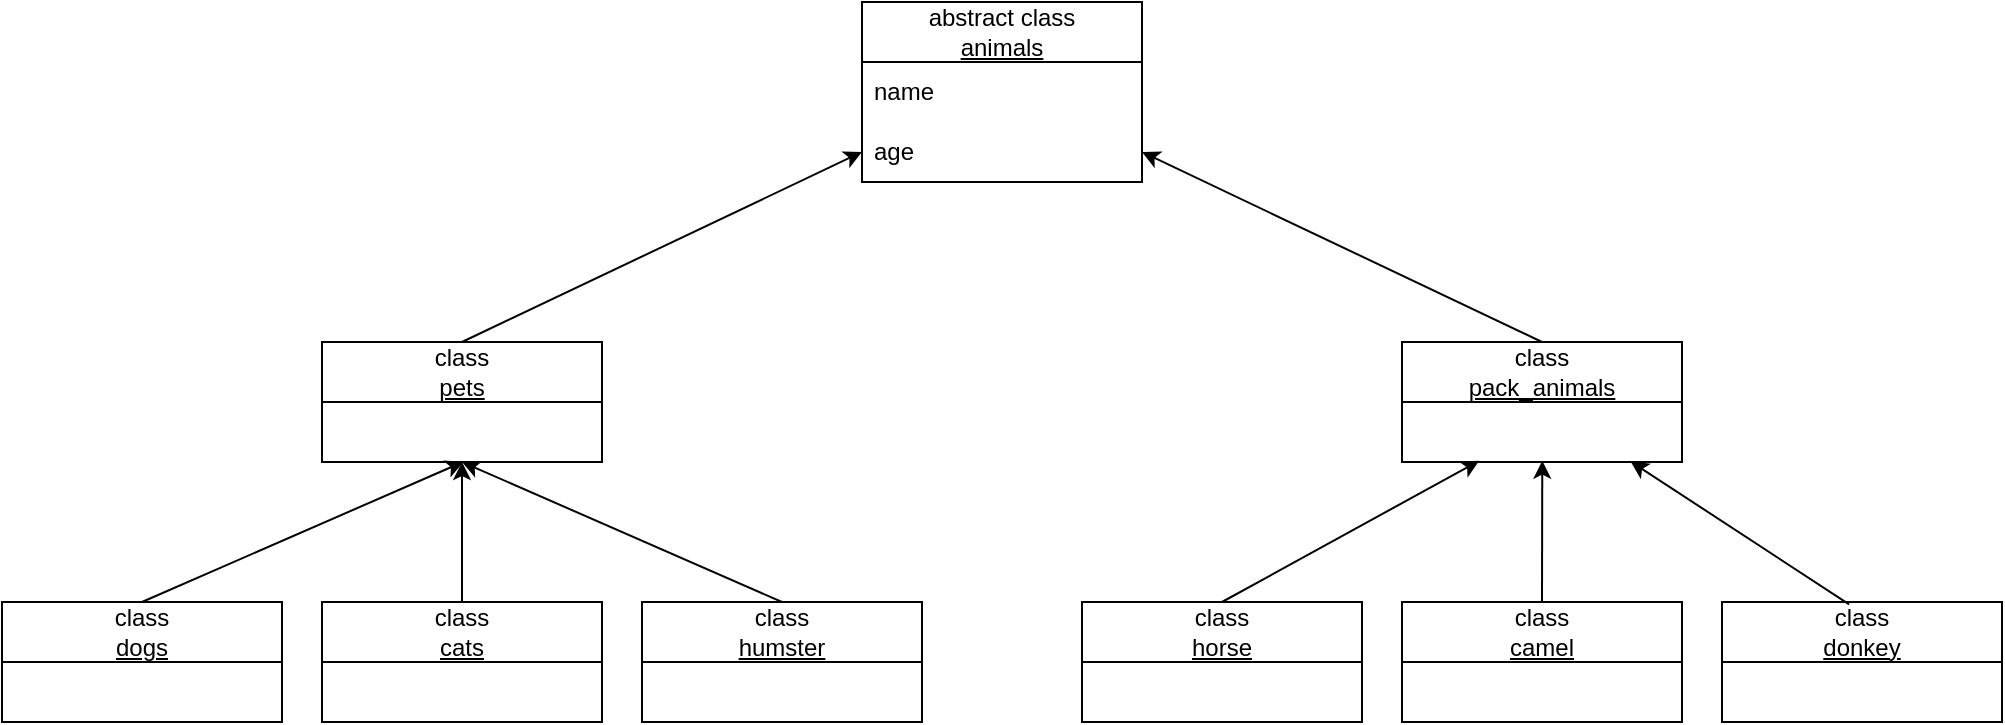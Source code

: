 <mxfile version="21.1.8" type="github">
  <diagram name="Page-1" id="QW2edVtM4x1Y-tCMq49f">
    <mxGraphModel dx="2715" dy="1156" grid="1" gridSize="10" guides="1" tooltips="1" connect="1" arrows="1" fold="1" page="1" pageScale="1" pageWidth="827" pageHeight="1169" math="0" shadow="0">
      <root>
        <mxCell id="0" />
        <mxCell id="1" parent="0" />
        <mxCell id="9PZWjTOa6fIL-mQ5FGQS-2" value="abstract class&lt;br&gt;&lt;u&gt;animals&lt;/u&gt;" style="swimlane;fontStyle=0;childLayout=stackLayout;horizontal=1;startSize=30;horizontalStack=0;resizeParent=1;resizeParentMax=0;resizeLast=0;collapsible=1;marginBottom=0;whiteSpace=wrap;html=1;" vertex="1" parent="1">
          <mxGeometry x="390" y="60" width="140" height="90" as="geometry" />
        </mxCell>
        <mxCell id="9PZWjTOa6fIL-mQ5FGQS-3" value="name" style="text;strokeColor=none;fillColor=none;align=left;verticalAlign=middle;spacingLeft=4;spacingRight=4;overflow=hidden;points=[[0,0.5],[1,0.5]];portConstraint=eastwest;rotatable=0;whiteSpace=wrap;html=1;" vertex="1" parent="9PZWjTOa6fIL-mQ5FGQS-2">
          <mxGeometry y="30" width="140" height="30" as="geometry" />
        </mxCell>
        <mxCell id="9PZWjTOa6fIL-mQ5FGQS-4" value="age" style="text;strokeColor=none;fillColor=none;align=left;verticalAlign=middle;spacingLeft=4;spacingRight=4;overflow=hidden;points=[[0,0.5],[1,0.5]];portConstraint=eastwest;rotatable=0;whiteSpace=wrap;html=1;" vertex="1" parent="9PZWjTOa6fIL-mQ5FGQS-2">
          <mxGeometry y="60" width="140" height="30" as="geometry" />
        </mxCell>
        <mxCell id="9PZWjTOa6fIL-mQ5FGQS-6" value="class&lt;br&gt;&lt;u&gt;pets&lt;/u&gt;" style="swimlane;fontStyle=0;childLayout=stackLayout;horizontal=1;startSize=30;horizontalStack=0;resizeParent=1;resizeParentMax=0;resizeLast=0;collapsible=1;marginBottom=0;whiteSpace=wrap;html=1;" vertex="1" parent="1">
          <mxGeometry x="120" y="230" width="140" height="60" as="geometry" />
        </mxCell>
        <mxCell id="9PZWjTOa6fIL-mQ5FGQS-10" value="class&lt;br&gt;&lt;u&gt;dogs&lt;/u&gt;" style="swimlane;fontStyle=0;childLayout=stackLayout;horizontal=1;startSize=30;horizontalStack=0;resizeParent=1;resizeParentMax=0;resizeLast=0;collapsible=1;marginBottom=0;whiteSpace=wrap;html=1;" vertex="1" parent="1">
          <mxGeometry x="-40" y="360" width="140" height="60" as="geometry" />
        </mxCell>
        <mxCell id="9PZWjTOa6fIL-mQ5FGQS-14" value="class&lt;br&gt;&lt;u&gt;cats&lt;/u&gt;" style="swimlane;fontStyle=0;childLayout=stackLayout;horizontal=1;startSize=30;horizontalStack=0;resizeParent=1;resizeParentMax=0;resizeLast=0;collapsible=1;marginBottom=0;whiteSpace=wrap;html=1;" vertex="1" parent="1">
          <mxGeometry x="120" y="360" width="140" height="60" as="geometry" />
        </mxCell>
        <mxCell id="9PZWjTOa6fIL-mQ5FGQS-20" value="class&lt;br&gt;&lt;u&gt;humster&lt;/u&gt;" style="swimlane;fontStyle=0;childLayout=stackLayout;horizontal=1;startSize=30;horizontalStack=0;resizeParent=1;resizeParentMax=0;resizeLast=0;collapsible=1;marginBottom=0;whiteSpace=wrap;html=1;" vertex="1" parent="1">
          <mxGeometry x="280" y="360" width="140" height="60" as="geometry" />
        </mxCell>
        <mxCell id="9PZWjTOa6fIL-mQ5FGQS-22" value="class&lt;br&gt;&lt;u&gt;pack_animals&lt;/u&gt;" style="swimlane;fontStyle=0;childLayout=stackLayout;horizontal=1;startSize=30;horizontalStack=0;resizeParent=1;resizeParentMax=0;resizeLast=0;collapsible=1;marginBottom=0;whiteSpace=wrap;html=1;" vertex="1" parent="1">
          <mxGeometry x="660" y="230" width="140" height="60" as="geometry" />
        </mxCell>
        <mxCell id="9PZWjTOa6fIL-mQ5FGQS-24" value="class&lt;br&gt;&lt;u&gt;horse&lt;/u&gt;" style="swimlane;fontStyle=0;childLayout=stackLayout;horizontal=1;startSize=30;horizontalStack=0;resizeParent=1;resizeParentMax=0;resizeLast=0;collapsible=1;marginBottom=0;whiteSpace=wrap;html=1;" vertex="1" parent="1">
          <mxGeometry x="500" y="360" width="140" height="60" as="geometry" />
        </mxCell>
        <mxCell id="9PZWjTOa6fIL-mQ5FGQS-26" value="class&lt;br&gt;&lt;u&gt;camel&lt;/u&gt;" style="swimlane;fontStyle=0;childLayout=stackLayout;horizontal=1;startSize=30;horizontalStack=0;resizeParent=1;resizeParentMax=0;resizeLast=0;collapsible=1;marginBottom=0;whiteSpace=wrap;html=1;" vertex="1" parent="1">
          <mxGeometry x="660" y="360" width="140" height="60" as="geometry" />
        </mxCell>
        <mxCell id="9PZWjTOa6fIL-mQ5FGQS-28" value="class&lt;br&gt;&lt;u&gt;donkey&lt;/u&gt;" style="swimlane;fontStyle=0;childLayout=stackLayout;horizontal=1;startSize=30;horizontalStack=0;resizeParent=1;resizeParentMax=0;resizeLast=0;collapsible=1;marginBottom=0;whiteSpace=wrap;html=1;" vertex="1" parent="1">
          <mxGeometry x="820" y="360" width="140" height="60" as="geometry" />
        </mxCell>
        <mxCell id="9PZWjTOa6fIL-mQ5FGQS-34" value="" style="endArrow=classic;html=1;rounded=0;entryX=0.506;entryY=0.994;entryDx=0;entryDy=0;entryPerimeter=0;exitX=0.5;exitY=0;exitDx=0;exitDy=0;" edge="1" parent="1" source="9PZWjTOa6fIL-mQ5FGQS-10">
          <mxGeometry width="50" height="50" relative="1" as="geometry">
            <mxPoint x="290" y="450" as="sourcePoint" />
            <mxPoint x="190.84" y="289.82" as="targetPoint" />
          </mxGeometry>
        </mxCell>
        <mxCell id="9PZWjTOa6fIL-mQ5FGQS-35" value="" style="endArrow=classic;html=1;rounded=0;exitX=0.5;exitY=0;exitDx=0;exitDy=0;" edge="1" parent="1" source="9PZWjTOa6fIL-mQ5FGQS-14">
          <mxGeometry width="50" height="50" relative="1" as="geometry">
            <mxPoint x="290" y="450" as="sourcePoint" />
            <mxPoint x="190" y="290" as="targetPoint" />
          </mxGeometry>
        </mxCell>
        <mxCell id="9PZWjTOa6fIL-mQ5FGQS-36" value="" style="endArrow=classic;html=1;rounded=0;exitX=0.5;exitY=0;exitDx=0;exitDy=0;" edge="1" parent="1" source="9PZWjTOa6fIL-mQ5FGQS-20">
          <mxGeometry width="50" height="50" relative="1" as="geometry">
            <mxPoint x="40" y="370" as="sourcePoint" />
            <mxPoint x="190" y="290" as="targetPoint" />
          </mxGeometry>
        </mxCell>
        <mxCell id="9PZWjTOa6fIL-mQ5FGQS-37" value="" style="endArrow=classic;html=1;rounded=0;exitX=0.5;exitY=0;exitDx=0;exitDy=0;entryX=0.276;entryY=0.978;entryDx=0;entryDy=0;entryPerimeter=0;" edge="1" parent="1" source="9PZWjTOa6fIL-mQ5FGQS-24">
          <mxGeometry width="50" height="50" relative="1" as="geometry">
            <mxPoint x="560" y="400" as="sourcePoint" />
            <mxPoint x="698.64" y="289.34" as="targetPoint" />
          </mxGeometry>
        </mxCell>
        <mxCell id="9PZWjTOa6fIL-mQ5FGQS-38" value="" style="endArrow=classic;html=1;rounded=0;exitX=0.5;exitY=0;exitDx=0;exitDy=0;entryX=0.501;entryY=0.978;entryDx=0;entryDy=0;entryPerimeter=0;" edge="1" parent="1" source="9PZWjTOa6fIL-mQ5FGQS-26">
          <mxGeometry width="50" height="50" relative="1" as="geometry">
            <mxPoint x="660" y="330" as="sourcePoint" />
            <mxPoint x="730.14" y="289.34" as="targetPoint" />
          </mxGeometry>
        </mxCell>
        <mxCell id="9PZWjTOa6fIL-mQ5FGQS-39" value="" style="endArrow=classic;html=1;rounded=0;exitX=0.454;exitY=0.02;exitDx=0;exitDy=0;exitPerimeter=0;entryX=0.816;entryY=0.989;entryDx=0;entryDy=0;entryPerimeter=0;" edge="1" parent="1" source="9PZWjTOa6fIL-mQ5FGQS-28">
          <mxGeometry width="50" height="50" relative="1" as="geometry">
            <mxPoint x="760" y="310" as="sourcePoint" />
            <mxPoint x="774.24" y="289.67" as="targetPoint" />
          </mxGeometry>
        </mxCell>
        <mxCell id="9PZWjTOa6fIL-mQ5FGQS-40" value="" style="endArrow=classic;html=1;rounded=0;exitX=0.5;exitY=0;exitDx=0;exitDy=0;entryX=1;entryY=0.5;entryDx=0;entryDy=0;" edge="1" parent="1" source="9PZWjTOa6fIL-mQ5FGQS-22" target="9PZWjTOa6fIL-mQ5FGQS-4">
          <mxGeometry width="50" height="50" relative="1" as="geometry">
            <mxPoint x="350" y="90" as="sourcePoint" />
            <mxPoint x="400" y="40" as="targetPoint" />
          </mxGeometry>
        </mxCell>
        <mxCell id="9PZWjTOa6fIL-mQ5FGQS-41" value="" style="endArrow=classic;html=1;rounded=0;exitX=0.5;exitY=0;exitDx=0;exitDy=0;entryX=0;entryY=0.5;entryDx=0;entryDy=0;" edge="1" parent="1" source="9PZWjTOa6fIL-mQ5FGQS-6" target="9PZWjTOa6fIL-mQ5FGQS-4">
          <mxGeometry width="50" height="50" relative="1" as="geometry">
            <mxPoint x="350" y="90" as="sourcePoint" />
            <mxPoint x="400" y="40" as="targetPoint" />
          </mxGeometry>
        </mxCell>
      </root>
    </mxGraphModel>
  </diagram>
</mxfile>
